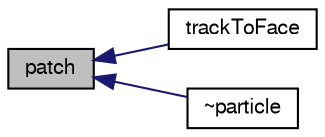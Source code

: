 digraph "patch"
{
  bgcolor="transparent";
  edge [fontname="FreeSans",fontsize="10",labelfontname="FreeSans",labelfontsize="10"];
  node [fontname="FreeSans",fontsize="10",shape=record];
  rankdir="LR";
  Node4281 [label="patch",height=0.2,width=0.4,color="black", fillcolor="grey75", style="filled", fontcolor="black"];
  Node4281 -> Node4282 [dir="back",color="midnightblue",fontsize="10",style="solid",fontname="FreeSans"];
  Node4282 [label="trackToFace",height=0.2,width=0.4,color="black",URL="$a23586.html#a843767f232f5b61884dcd757558591e0"];
  Node4281 -> Node4283 [dir="back",color="midnightblue",fontsize="10",style="solid",fontname="FreeSans"];
  Node4283 [label="~particle",height=0.2,width=0.4,color="black",URL="$a23586.html#a21cc76910d09c0550f6ce9f2ed3b2f52",tooltip="Destructor. "];
}
